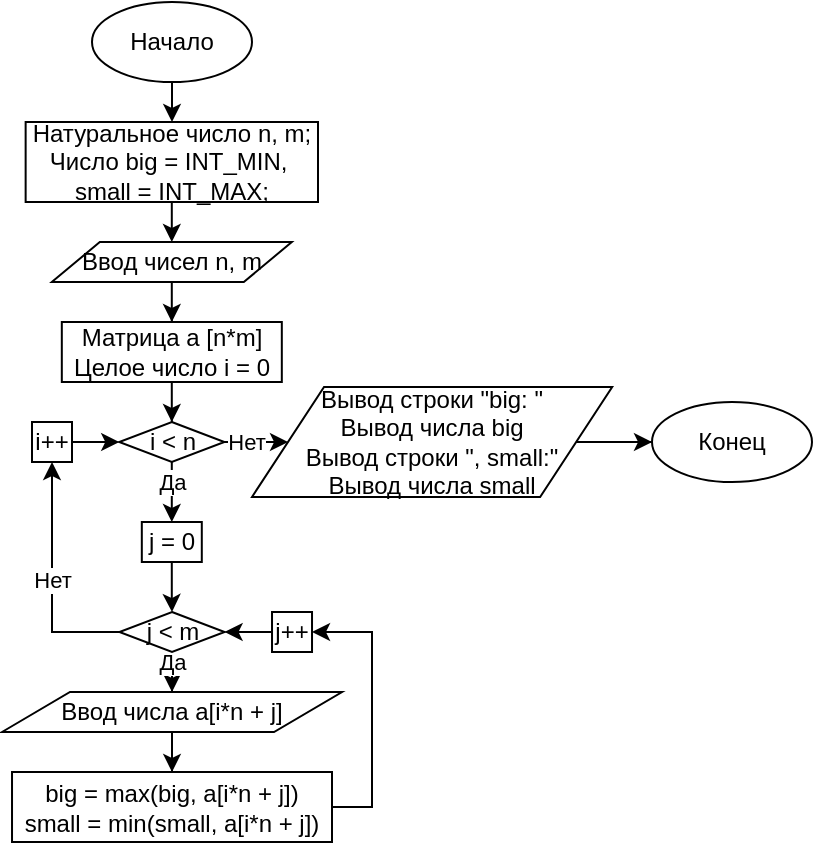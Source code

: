 <mxfile version="13.1.11" type="device"><diagram id="C5RBs43oDa-KdzZeNtuy" name="Page-1"><mxGraphModel dx="635" dy="281" grid="1" gridSize="10" guides="1" tooltips="1" connect="1" arrows="1" fold="1" page="1" pageScale="1" pageWidth="827" pageHeight="1169" math="0" shadow="0"><root><mxCell id="WIyWlLk6GJQsqaUBKTNV-0"/><mxCell id="WIyWlLk6GJQsqaUBKTNV-1" parent="WIyWlLk6GJQsqaUBKTNV-0"/><mxCell id="fGXwdbJ8hSiZ8CcaIuds-175" style="edgeStyle=orthogonalEdgeStyle;rounded=0;orthogonalLoop=1;jettySize=auto;html=1;entryX=0.5;entryY=0;entryDx=0;entryDy=0;" edge="1" parent="WIyWlLk6GJQsqaUBKTNV-1" source="fGXwdbJ8hSiZ8CcaIuds-176" target="fGXwdbJ8hSiZ8CcaIuds-178"><mxGeometry relative="1" as="geometry"/></mxCell><mxCell id="fGXwdbJ8hSiZ8CcaIuds-176" value="Начало" style="ellipse;whiteSpace=wrap;html=1;" vertex="1" parent="WIyWlLk6GJQsqaUBKTNV-1"><mxGeometry x="140" y="80" width="80" height="40" as="geometry"/></mxCell><mxCell id="fGXwdbJ8hSiZ8CcaIuds-177" style="edgeStyle=orthogonalEdgeStyle;rounded=0;orthogonalLoop=1;jettySize=auto;html=1;entryX=0.5;entryY=0;entryDx=0;entryDy=0;" edge="1" parent="WIyWlLk6GJQsqaUBKTNV-1" source="fGXwdbJ8hSiZ8CcaIuds-178"><mxGeometry relative="1" as="geometry"><mxPoint x="180" y="200" as="targetPoint"/></mxGeometry></mxCell><mxCell id="fGXwdbJ8hSiZ8CcaIuds-178" value="&lt;div&gt;Натуральное число n, m;&lt;/div&gt;&lt;div&gt;Число big = INT_MIN,&amp;nbsp;&lt;/div&gt;&lt;div&gt;small = INT_MAX;&lt;/div&gt;" style="rounded=0;whiteSpace=wrap;html=1;" vertex="1" parent="WIyWlLk6GJQsqaUBKTNV-1"><mxGeometry x="106.82" y="140" width="146.18" height="40" as="geometry"/></mxCell><mxCell id="fGXwdbJ8hSiZ8CcaIuds-179" value="Конец" style="ellipse;whiteSpace=wrap;html=1;" vertex="1" parent="WIyWlLk6GJQsqaUBKTNV-1"><mxGeometry x="420" y="280" width="80" height="40" as="geometry"/></mxCell><mxCell id="fGXwdbJ8hSiZ8CcaIuds-180" style="edgeStyle=orthogonalEdgeStyle;rounded=0;orthogonalLoop=1;jettySize=auto;html=1;" edge="1" parent="WIyWlLk6GJQsqaUBKTNV-1" source="fGXwdbJ8hSiZ8CcaIuds-184" target="fGXwdbJ8hSiZ8CcaIuds-196"><mxGeometry relative="1" as="geometry"/></mxCell><mxCell id="fGXwdbJ8hSiZ8CcaIuds-181" value="Да" style="edgeLabel;html=1;align=center;verticalAlign=middle;resizable=0;points=[];" vertex="1" connectable="0" parent="fGXwdbJ8hSiZ8CcaIuds-180"><mxGeometry x="-0.891" relative="1" as="geometry"><mxPoint x="0.01" y="7.34" as="offset"/></mxGeometry></mxCell><mxCell id="fGXwdbJ8hSiZ8CcaIuds-182" style="edgeStyle=orthogonalEdgeStyle;rounded=0;orthogonalLoop=1;jettySize=auto;html=1;entryX=0;entryY=0.5;entryDx=0;entryDy=0;" edge="1" parent="WIyWlLk6GJQsqaUBKTNV-1" source="fGXwdbJ8hSiZ8CcaIuds-184" target="fGXwdbJ8hSiZ8CcaIuds-190"><mxGeometry relative="1" as="geometry"/></mxCell><mxCell id="fGXwdbJ8hSiZ8CcaIuds-183" value="Нет" style="edgeLabel;html=1;align=center;verticalAlign=middle;resizable=0;points=[];" vertex="1" connectable="0" parent="fGXwdbJ8hSiZ8CcaIuds-182"><mxGeometry x="-0.752" relative="1" as="geometry"><mxPoint as="offset"/></mxGeometry></mxCell><mxCell id="fGXwdbJ8hSiZ8CcaIuds-184" value="i &amp;lt; n" style="rhombus;whiteSpace=wrap;html=1;" vertex="1" parent="WIyWlLk6GJQsqaUBKTNV-1"><mxGeometry x="153.61" y="290" width="52.59" height="20" as="geometry"/></mxCell><mxCell id="fGXwdbJ8hSiZ8CcaIuds-185" style="edgeStyle=orthogonalEdgeStyle;rounded=0;orthogonalLoop=1;jettySize=auto;html=1;entryX=0;entryY=0.5;entryDx=0;entryDy=0;" edge="1" parent="WIyWlLk6GJQsqaUBKTNV-1" source="fGXwdbJ8hSiZ8CcaIuds-186" target="fGXwdbJ8hSiZ8CcaIuds-184"><mxGeometry relative="1" as="geometry"/></mxCell><mxCell id="fGXwdbJ8hSiZ8CcaIuds-186" value="i++" style="rounded=0;whiteSpace=wrap;html=1;" vertex="1" parent="WIyWlLk6GJQsqaUBKTNV-1"><mxGeometry x="110" y="290" width="20" height="20" as="geometry"/></mxCell><mxCell id="fGXwdbJ8hSiZ8CcaIuds-187" style="edgeStyle=orthogonalEdgeStyle;rounded=0;orthogonalLoop=1;jettySize=auto;html=1;entryX=1;entryY=0.5;entryDx=0;entryDy=0;" edge="1" parent="WIyWlLk6GJQsqaUBKTNV-1" source="fGXwdbJ8hSiZ8CcaIuds-188" target="fGXwdbJ8hSiZ8CcaIuds-201"><mxGeometry relative="1" as="geometry"><Array as="points"><mxPoint x="280" y="483"/><mxPoint x="280" y="395"/></Array></mxGeometry></mxCell><mxCell id="fGXwdbJ8hSiZ8CcaIuds-188" value="&lt;div&gt;&lt;span&gt;big = max(big, a[i*n + j])&lt;/span&gt;&lt;/div&gt;&lt;div&gt;&lt;span&gt;small = min(small, a[i*n + j])&lt;/span&gt;&lt;/div&gt;" style="rounded=0;whiteSpace=wrap;html=1;" vertex="1" parent="WIyWlLk6GJQsqaUBKTNV-1"><mxGeometry x="100.01" y="465" width="159.99" height="35" as="geometry"/></mxCell><mxCell id="fGXwdbJ8hSiZ8CcaIuds-189" style="edgeStyle=orthogonalEdgeStyle;rounded=0;orthogonalLoop=1;jettySize=auto;html=1;entryX=0;entryY=0.5;entryDx=0;entryDy=0;" edge="1" parent="WIyWlLk6GJQsqaUBKTNV-1" source="fGXwdbJ8hSiZ8CcaIuds-190" target="fGXwdbJ8hSiZ8CcaIuds-179"><mxGeometry relative="1" as="geometry"/></mxCell><mxCell id="fGXwdbJ8hSiZ8CcaIuds-190" value="Вывод строки &quot;big:&amp;nbsp;&quot;&lt;br&gt;Вывод числа&amp;nbsp;big&lt;br&gt;Вывод строки &quot;, small:&quot;&lt;br&gt;Вывод числа&amp;nbsp;small" style="shape=parallelogram;perimeter=parallelogramPerimeter;whiteSpace=wrap;html=1;" vertex="1" parent="WIyWlLk6GJQsqaUBKTNV-1"><mxGeometry x="220.0" y="272.5" width="180.09" height="55" as="geometry"/></mxCell><mxCell id="fGXwdbJ8hSiZ8CcaIuds-191" style="edgeStyle=orthogonalEdgeStyle;rounded=0;orthogonalLoop=1;jettySize=auto;html=1;entryX=0.5;entryY=0;entryDx=0;entryDy=0;" edge="1" parent="WIyWlLk6GJQsqaUBKTNV-1" source="fGXwdbJ8hSiZ8CcaIuds-192" target="fGXwdbJ8hSiZ8CcaIuds-194"><mxGeometry relative="1" as="geometry"/></mxCell><mxCell id="fGXwdbJ8hSiZ8CcaIuds-192" value="Ввод чисел n, m" style="shape=parallelogram;perimeter=parallelogramPerimeter;whiteSpace=wrap;html=1;" vertex="1" parent="WIyWlLk6GJQsqaUBKTNV-1"><mxGeometry x="119.91" y="200" width="120" height="20" as="geometry"/></mxCell><mxCell id="fGXwdbJ8hSiZ8CcaIuds-193" style="edgeStyle=orthogonalEdgeStyle;rounded=0;orthogonalLoop=1;jettySize=auto;html=1;entryX=0.5;entryY=0;entryDx=0;entryDy=0;" edge="1" parent="WIyWlLk6GJQsqaUBKTNV-1" source="fGXwdbJ8hSiZ8CcaIuds-194" target="fGXwdbJ8hSiZ8CcaIuds-184"><mxGeometry relative="1" as="geometry"/></mxCell><mxCell id="fGXwdbJ8hSiZ8CcaIuds-194" value="Матрица a [n*m]&lt;br&gt;Целое число i = 0" style="rounded=0;whiteSpace=wrap;html=1;" vertex="1" parent="WIyWlLk6GJQsqaUBKTNV-1"><mxGeometry x="124.91" y="240" width="110" height="30" as="geometry"/></mxCell><mxCell id="fGXwdbJ8hSiZ8CcaIuds-195" style="edgeStyle=orthogonalEdgeStyle;rounded=0;orthogonalLoop=1;jettySize=auto;html=1;entryX=0.5;entryY=0;entryDx=0;entryDy=0;" edge="1" parent="WIyWlLk6GJQsqaUBKTNV-1" source="fGXwdbJ8hSiZ8CcaIuds-196" target="fGXwdbJ8hSiZ8CcaIuds-199"><mxGeometry relative="1" as="geometry"/></mxCell><mxCell id="fGXwdbJ8hSiZ8CcaIuds-196" value="j = 0" style="rounded=0;whiteSpace=wrap;html=1;" vertex="1" parent="WIyWlLk6GJQsqaUBKTNV-1"><mxGeometry x="164.91" y="340" width="29.99" height="20" as="geometry"/></mxCell><mxCell id="fGXwdbJ8hSiZ8CcaIuds-197" value="Нет" style="edgeStyle=orthogonalEdgeStyle;rounded=0;orthogonalLoop=1;jettySize=auto;html=1;entryX=0.5;entryY=1;entryDx=0;entryDy=0;" edge="1" parent="WIyWlLk6GJQsqaUBKTNV-1" source="fGXwdbJ8hSiZ8CcaIuds-199" target="fGXwdbJ8hSiZ8CcaIuds-186"><mxGeometry relative="1" as="geometry"/></mxCell><mxCell id="fGXwdbJ8hSiZ8CcaIuds-198" value="Да" style="edgeStyle=orthogonalEdgeStyle;rounded=0;orthogonalLoop=1;jettySize=auto;html=1;entryX=0.5;entryY=0;entryDx=0;entryDy=0;" edge="1" parent="WIyWlLk6GJQsqaUBKTNV-1" source="fGXwdbJ8hSiZ8CcaIuds-199" target="fGXwdbJ8hSiZ8CcaIuds-203"><mxGeometry x="0.5" relative="1" as="geometry"><mxPoint as="offset"/></mxGeometry></mxCell><mxCell id="fGXwdbJ8hSiZ8CcaIuds-199" value="j &amp;lt; m" style="rhombus;whiteSpace=wrap;html=1;" vertex="1" parent="WIyWlLk6GJQsqaUBKTNV-1"><mxGeometry x="153.71" y="385" width="52.59" height="20" as="geometry"/></mxCell><mxCell id="fGXwdbJ8hSiZ8CcaIuds-200" style="edgeStyle=orthogonalEdgeStyle;rounded=0;orthogonalLoop=1;jettySize=auto;html=1;entryX=1;entryY=0.5;entryDx=0;entryDy=0;" edge="1" parent="WIyWlLk6GJQsqaUBKTNV-1" source="fGXwdbJ8hSiZ8CcaIuds-201" target="fGXwdbJ8hSiZ8CcaIuds-199"><mxGeometry relative="1" as="geometry"/></mxCell><mxCell id="fGXwdbJ8hSiZ8CcaIuds-201" value="j++" style="rounded=0;whiteSpace=wrap;html=1;" vertex="1" parent="WIyWlLk6GJQsqaUBKTNV-1"><mxGeometry x="230.01" y="385" width="20" height="20" as="geometry"/></mxCell><mxCell id="fGXwdbJ8hSiZ8CcaIuds-202" style="edgeStyle=orthogonalEdgeStyle;rounded=0;orthogonalLoop=1;jettySize=auto;html=1;entryX=0.5;entryY=0;entryDx=0;entryDy=0;" edge="1" parent="WIyWlLk6GJQsqaUBKTNV-1" source="fGXwdbJ8hSiZ8CcaIuds-203" target="fGXwdbJ8hSiZ8CcaIuds-188"><mxGeometry relative="1" as="geometry"/></mxCell><mxCell id="fGXwdbJ8hSiZ8CcaIuds-203" value="Ввод числа&amp;nbsp;a[i*n + j]" style="shape=parallelogram;perimeter=parallelogramPerimeter;whiteSpace=wrap;html=1;" vertex="1" parent="WIyWlLk6GJQsqaUBKTNV-1"><mxGeometry x="95.01" y="425.0" width="170" height="20" as="geometry"/></mxCell></root></mxGraphModel></diagram></mxfile>